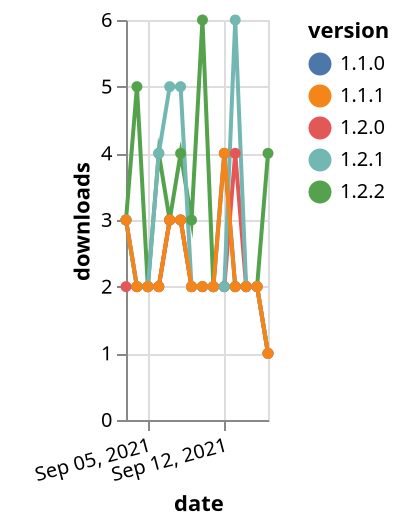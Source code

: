 {"$schema": "https://vega.github.io/schema/vega-lite/v5.json", "description": "A simple bar chart with embedded data.", "data": {"values": [{"date": "2021-09-03", "total": 1587, "delta": 3, "version": "1.1.0"}, {"date": "2021-09-04", "total": 1589, "delta": 2, "version": "1.1.0"}, {"date": "2021-09-05", "total": 1591, "delta": 2, "version": "1.1.0"}, {"date": "2021-09-06", "total": 1593, "delta": 2, "version": "1.1.0"}, {"date": "2021-09-07", "total": 1596, "delta": 3, "version": "1.1.0"}, {"date": "2021-09-08", "total": 1599, "delta": 3, "version": "1.1.0"}, {"date": "2021-09-09", "total": 1601, "delta": 2, "version": "1.1.0"}, {"date": "2021-09-10", "total": 1603, "delta": 2, "version": "1.1.0"}, {"date": "2021-09-11", "total": 1605, "delta": 2, "version": "1.1.0"}, {"date": "2021-09-12", "total": 1609, "delta": 4, "version": "1.1.0"}, {"date": "2021-09-13", "total": 1611, "delta": 2, "version": "1.1.0"}, {"date": "2021-09-14", "total": 1613, "delta": 2, "version": "1.1.0"}, {"date": "2021-09-15", "total": 1615, "delta": 2, "version": "1.1.0"}, {"date": "2021-09-16", "total": 1616, "delta": 1, "version": "1.1.0"}, {"date": "2021-09-03", "total": 252, "delta": 3, "version": "1.2.2"}, {"date": "2021-09-04", "total": 257, "delta": 5, "version": "1.2.2"}, {"date": "2021-09-05", "total": 259, "delta": 2, "version": "1.2.2"}, {"date": "2021-09-06", "total": 263, "delta": 4, "version": "1.2.2"}, {"date": "2021-09-07", "total": 266, "delta": 3, "version": "1.2.2"}, {"date": "2021-09-08", "total": 270, "delta": 4, "version": "1.2.2"}, {"date": "2021-09-09", "total": 273, "delta": 3, "version": "1.2.2"}, {"date": "2021-09-10", "total": 279, "delta": 6, "version": "1.2.2"}, {"date": "2021-09-11", "total": 281, "delta": 2, "version": "1.2.2"}, {"date": "2021-09-12", "total": 283, "delta": 2, "version": "1.2.2"}, {"date": "2021-09-13", "total": 285, "delta": 2, "version": "1.2.2"}, {"date": "2021-09-14", "total": 287, "delta": 2, "version": "1.2.2"}, {"date": "2021-09-15", "total": 289, "delta": 2, "version": "1.2.2"}, {"date": "2021-09-16", "total": 293, "delta": 4, "version": "1.2.2"}, {"date": "2021-09-03", "total": 497, "delta": 2, "version": "1.2.0"}, {"date": "2021-09-04", "total": 499, "delta": 2, "version": "1.2.0"}, {"date": "2021-09-05", "total": 501, "delta": 2, "version": "1.2.0"}, {"date": "2021-09-06", "total": 503, "delta": 2, "version": "1.2.0"}, {"date": "2021-09-07", "total": 506, "delta": 3, "version": "1.2.0"}, {"date": "2021-09-08", "total": 509, "delta": 3, "version": "1.2.0"}, {"date": "2021-09-09", "total": 511, "delta": 2, "version": "1.2.0"}, {"date": "2021-09-10", "total": 513, "delta": 2, "version": "1.2.0"}, {"date": "2021-09-11", "total": 515, "delta": 2, "version": "1.2.0"}, {"date": "2021-09-12", "total": 517, "delta": 2, "version": "1.2.0"}, {"date": "2021-09-13", "total": 521, "delta": 4, "version": "1.2.0"}, {"date": "2021-09-14", "total": 523, "delta": 2, "version": "1.2.0"}, {"date": "2021-09-15", "total": 525, "delta": 2, "version": "1.2.0"}, {"date": "2021-09-16", "total": 526, "delta": 1, "version": "1.2.0"}, {"date": "2021-09-03", "total": 594, "delta": 3, "version": "1.2.1"}, {"date": "2021-09-04", "total": 596, "delta": 2, "version": "1.2.1"}, {"date": "2021-09-05", "total": 598, "delta": 2, "version": "1.2.1"}, {"date": "2021-09-06", "total": 602, "delta": 4, "version": "1.2.1"}, {"date": "2021-09-07", "total": 607, "delta": 5, "version": "1.2.1"}, {"date": "2021-09-08", "total": 612, "delta": 5, "version": "1.2.1"}, {"date": "2021-09-09", "total": 614, "delta": 2, "version": "1.2.1"}, {"date": "2021-09-10", "total": 616, "delta": 2, "version": "1.2.1"}, {"date": "2021-09-11", "total": 618, "delta": 2, "version": "1.2.1"}, {"date": "2021-09-12", "total": 620, "delta": 2, "version": "1.2.1"}, {"date": "2021-09-13", "total": 626, "delta": 6, "version": "1.2.1"}, {"date": "2021-09-14", "total": 628, "delta": 2, "version": "1.2.1"}, {"date": "2021-09-15", "total": 630, "delta": 2, "version": "1.2.1"}, {"date": "2021-09-16", "total": 631, "delta": 1, "version": "1.2.1"}, {"date": "2021-09-03", "total": 1361, "delta": 3, "version": "1.1.1"}, {"date": "2021-09-04", "total": 1363, "delta": 2, "version": "1.1.1"}, {"date": "2021-09-05", "total": 1365, "delta": 2, "version": "1.1.1"}, {"date": "2021-09-06", "total": 1367, "delta": 2, "version": "1.1.1"}, {"date": "2021-09-07", "total": 1370, "delta": 3, "version": "1.1.1"}, {"date": "2021-09-08", "total": 1373, "delta": 3, "version": "1.1.1"}, {"date": "2021-09-09", "total": 1375, "delta": 2, "version": "1.1.1"}, {"date": "2021-09-10", "total": 1377, "delta": 2, "version": "1.1.1"}, {"date": "2021-09-11", "total": 1379, "delta": 2, "version": "1.1.1"}, {"date": "2021-09-12", "total": 1383, "delta": 4, "version": "1.1.1"}, {"date": "2021-09-13", "total": 1385, "delta": 2, "version": "1.1.1"}, {"date": "2021-09-14", "total": 1387, "delta": 2, "version": "1.1.1"}, {"date": "2021-09-15", "total": 1389, "delta": 2, "version": "1.1.1"}, {"date": "2021-09-16", "total": 1390, "delta": 1, "version": "1.1.1"}]}, "width": "container", "mark": {"type": "line", "point": {"filled": true}}, "encoding": {"x": {"field": "date", "type": "temporal", "timeUnit": "yearmonthdate", "title": "date", "axis": {"labelAngle": -15}}, "y": {"field": "delta", "type": "quantitative", "title": "downloads"}, "color": {"field": "version", "type": "nominal"}, "tooltip": {"field": "delta"}}}